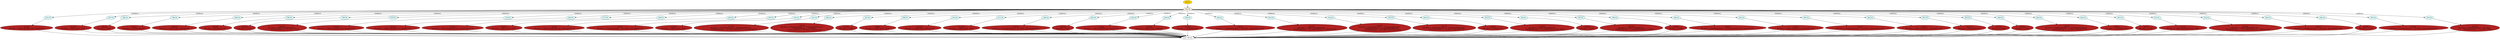 strict digraph "" {
	node [label="\N"];
	"221:CA"	 [ast="<pyverilog.vparser.ast.Case object at 0x7f9ff6c89290>",
		fillcolor=lightcyan,
		label="221:CA",
		statements="[]",
		style=filled,
		typ=Case];
	"221:NS"	 [ast="<pyverilog.vparser.ast.NonblockingSubstitution object at 0x7f9ff6c89b50>",
		fillcolor=firebrick,
		label="221:NS
pkt_data <= (ARP)? HostIP[31:24] : HostIP[15:8];",
		statements="[<pyverilog.vparser.ast.NonblockingSubstitution object at 0x7f9ff6c89b50>]",
		style=filled,
		typ=NonblockingSubstitution];
	"221:CA" -> "221:NS"	 [cond="[]",
		lineno=None];
	"197:NS"	 [ast="<pyverilog.vparser.ast.NonblockingSubstitution object at 0x7f9ff6c89f10>",
		fillcolor=firebrick,
		label="197:NS
pkt_data <= (SendPacketType == 2)? 8'hFF : RemoteMAC[7:0];",
		statements="[<pyverilog.vparser.ast.NonblockingSubstitution object at 0x7f9ff6c89f10>]",
		style=filled,
		typ=NonblockingSubstitution];
	"Leaf_180:AL"	 [def_var="['pkt_data']",
		label="Leaf_180:AL"];
	"197:NS" -> "Leaf_180:AL"	 [cond="[]",
		lineno=None];
	"207:CA"	 [ast="<pyverilog.vparser.ast.Case object at 0x7f9ff6c95290>",
		fillcolor=lightcyan,
		label="207:CA",
		statements="[]",
		style=filled,
		typ=Case];
	"207:NS"	 [ast="<pyverilog.vparser.ast.NonblockingSubstitution object at 0x7f9ff6c95310>",
		fillcolor=firebrick,
		label="207:NS
pkt_data <= (ARP)? 8'h00 : 8'h45;",
		statements="[<pyverilog.vparser.ast.NonblockingSubstitution object at 0x7f9ff6c95310>]",
		style=filled,
		typ=NonblockingSubstitution];
	"207:CA" -> "207:NS"	 [cond="[]",
		lineno=None];
	"229:NS"	 [ast="<pyverilog.vparser.ast.NonblockingSubstitution object at 0x7f9ff6c95510>",
		fillcolor=firebrick,
		label="229:NS
pkt_data <= (SendPacketType == 3)? RemoteMAC[23:16] : HostPort[7:0];",
		statements="[<pyverilog.vparser.ast.NonblockingSubstitution object at 0x7f9ff6c95510>]",
		style=filled,
		typ=NonblockingSubstitution];
	"229:NS" -> "Leaf_180:AL"	 [cond="[]",
		lineno=None];
	"186:CA"	 [ast="<pyverilog.vparser.ast.Case object at 0x7f9ff6c95950>",
		fillcolor=lightcyan,
		label="186:CA",
		statements="[]",
		style=filled,
		typ=Case];
	"186:NS"	 [ast="<pyverilog.vparser.ast.NonblockingSubstitution object at 0x7f9ff6c959d0>",
		fillcolor=firebrick,
		label="186:NS
pkt_data <= 8'h55;",
		statements="[<pyverilog.vparser.ast.NonblockingSubstitution object at 0x7f9ff6c959d0>]",
		style=filled,
		typ=NonblockingSubstitution];
	"186:CA" -> "186:NS"	 [cond="[]",
		lineno=None];
	"226:NS"	 [ast="<pyverilog.vparser.ast.NonblockingSubstitution object at 0x7f9ff6c95b10>",
		fillcolor=firebrick,
		label="226:NS
pkt_data <= (SendPacketType == 3)? RemoteMAC[39:32] : 
            (SendPacketType == 2)? 8'h00 : RemoteIP[7:0];",
		statements="[<pyverilog.vparser.ast.NonblockingSubstitution object at 0x7f9ff6c95b10>]",
		style=filled,
		typ=NonblockingSubstitution];
	"226:NS" -> "Leaf_180:AL"	 [cond="[]",
		lineno=None];
	"223:NS"	 [ast="<pyverilog.vparser.ast.NonblockingSubstitution object at 0x7f9ff6c8b110>",
		fillcolor=firebrick,
		label="223:NS
pkt_data <= (ARP)? HostIP[15:8] : RemoteIP[31:24];",
		statements="[<pyverilog.vparser.ast.NonblockingSubstitution object at 0x7f9ff6c8b110>]",
		style=filled,
		typ=NonblockingSubstitution];
	"223:NS" -> "Leaf_180:AL"	 [cond="[]",
		lineno=None];
	"212:NS"	 [ast="<pyverilog.vparser.ast.NonblockingSubstitution object at 0x7f9ff6c2dcd0>",
		fillcolor=firebrick,
		label="212:NS
pkt_data <= (ARP)? 8'h04 : 8'h00;",
		statements="[<pyverilog.vparser.ast.NonblockingSubstitution object at 0x7f9ff6c2dcd0>]",
		style=filled,
		typ=NonblockingSubstitution];
	"212:NS" -> "Leaf_180:AL"	 [cond="[]",
		lineno=None];
	"199:CA"	 [ast="<pyverilog.vparser.ast.Case object at 0x7f9ff6c8b890>",
		fillcolor=lightcyan,
		label="199:CA",
		statements="[]",
		style=filled,
		typ=Case];
	"199:NS"	 [ast="<pyverilog.vparser.ast.NonblockingSubstitution object at 0x7f9ff6c8b910>",
		fillcolor=firebrick,
		label="199:NS
pkt_data <= HostMAC[39:32];",
		statements="[<pyverilog.vparser.ast.NonblockingSubstitution object at 0x7f9ff6c8b910>]",
		style=filled,
		typ=NonblockingSubstitution];
	"199:CA" -> "199:NS"	 [cond="[]",
		lineno=None];
	"209:CA"	 [ast="<pyverilog.vparser.ast.Case object at 0x7f9ff6c8bb10>",
		fillcolor=lightcyan,
		label="209:CA",
		statements="[]",
		style=filled,
		typ=Case];
	"209:NS"	 [ast="<pyverilog.vparser.ast.NonblockingSubstitution object at 0x7f9ff6c8bb90>",
		fillcolor=firebrick,
		label="209:NS
pkt_data <= (ARP)? 8'h08 : IPHLen[15:8];",
		statements="[<pyverilog.vparser.ast.NonblockingSubstitution object at 0x7f9ff6c8bb90>]",
		style=filled,
		typ=NonblockingSubstitution];
	"209:CA" -> "209:NS"	 [cond="[]",
		lineno=None];
	"193:NS"	 [ast="<pyverilog.vparser.ast.NonblockingSubstitution object at 0x7f9ff6c8be50>",
		fillcolor=firebrick,
		label="193:NS
pkt_data <= (SendPacketType == 2)? 8'hFF : RemoteMAC[39:32];",
		statements="[<pyverilog.vparser.ast.NonblockingSubstitution object at 0x7f9ff6c8be50>]",
		style=filled,
		typ=NonblockingSubstitution];
	"193:NS" -> "Leaf_180:AL"	 [cond="[]",
		lineno=None];
	"198:CA"	 [ast="<pyverilog.vparser.ast.Case object at 0x7f9ff6ca3210>",
		fillcolor=lightcyan,
		label="198:CA",
		statements="[]",
		style=filled,
		typ=Case];
	"198:NS"	 [ast="<pyverilog.vparser.ast.NonblockingSubstitution object at 0x7f9ff6ca3290>",
		fillcolor=firebrick,
		label="198:NS
pkt_data <= HostMAC[47:40];",
		statements="[<pyverilog.vparser.ast.NonblockingSubstitution object at 0x7f9ff6ca3290>]",
		style=filled,
		typ=NonblockingSubstitution];
	"198:CA" -> "198:NS"	 [cond="[]",
		lineno=None];
	"234:NS"	 [ast="<pyverilog.vparser.ast.NonblockingSubstitution object at 0x7f9ff6ca3490>",
		fillcolor=firebrick,
		label="234:NS
pkt_data <= (ARP)? RemoteIP[15:8] : 
            (SendPacketType == 5)? SendICMPSeq[15:8] : 8'h00;",
		statements="[<pyverilog.vparser.ast.NonblockingSubstitution object at 0x7f9ff6ca3490>]",
		style=filled,
		typ=NonblockingSubstitution];
	"234:NS" -> "Leaf_180:AL"	 [cond="[]",
		lineno=None];
	"189:NS"	 [ast="<pyverilog.vparser.ast.NonblockingSubstitution object at 0x7f9ff6ca3990>",
		fillcolor=firebrick,
		label="189:NS
pkt_data <= 8'h55;",
		statements="[<pyverilog.vparser.ast.NonblockingSubstitution object at 0x7f9ff6ca3990>]",
		style=filled,
		typ=NonblockingSubstitution];
	"189:NS" -> "Leaf_180:AL"	 [cond="[]",
		lineno=None];
	"236:NS"	 [ast="<pyverilog.vparser.ast.NonblockingSubstitution object at 0x7f9ff6ca3ad0>",
		fillcolor=firebrick,
		label="236:NS
pkt_data <= (ARP)? 8'h00 : SendData;",
		statements="[<pyverilog.vparser.ast.NonblockingSubstitution object at 0x7f9ff6ca3ad0>]",
		style=filled,
		typ=NonblockingSubstitution];
	"236:NS" -> "Leaf_180:AL"	 [cond="[]",
		lineno=None];
	"184:CA"	 [ast="<pyverilog.vparser.ast.Case object at 0x7f9ff6ca3c50>",
		fillcolor=lightcyan,
		label="184:CA",
		statements="[]",
		style=filled,
		typ=Case];
	"184:NS"	 [ast="<pyverilog.vparser.ast.NonblockingSubstitution object at 0x7f9ff6ca3cd0>",
		fillcolor=firebrick,
		label="184:NS
pkt_data <= 8'h55;",
		statements="[<pyverilog.vparser.ast.NonblockingSubstitution object at 0x7f9ff6ca3cd0>]",
		style=filled,
		typ=NonblockingSubstitution];
	"184:CA" -> "184:NS"	 [cond="[]",
		lineno=None];
	"216:CA"	 [ast="<pyverilog.vparser.ast.Case object at 0x7f9ff6ca3e10>",
		fillcolor=lightcyan,
		label="216:CA",
		statements="[]",
		style=filled,
		typ=Case];
	"216:NS"	 [ast="<pyverilog.vparser.ast.NonblockingSubstitution object at 0x7f9ff6ca3e90>",
		fillcolor=firebrick,
		label="216:NS
pkt_data <= (ARP)? HostMAC[39:32] : 
            (SendPacketType == 5)? 8'h01 : 8'h11;",
		statements="[<pyverilog.vparser.ast.NonblockingSubstitution object at 0x7f9ff6ca3e90>]",
		style=filled,
		typ=NonblockingSubstitution];
	"216:CA" -> "216:NS"	 [cond="[]",
		lineno=None];
	"219:CA"	 [ast="<pyverilog.vparser.ast.Case object at 0x7f9ff6c2d310>",
		fillcolor=lightcyan,
		label="219:CA",
		statements="[]",
		style=filled,
		typ=Case];
	"219:NS"	 [ast="<pyverilog.vparser.ast.NonblockingSubstitution object at 0x7f9ff6c2d390>",
		fillcolor=firebrick,
		label="219:NS
pkt_data <= (ARP)? HostMAC[15:8] : HostIP[31:24];",
		statements="[<pyverilog.vparser.ast.NonblockingSubstitution object at 0x7f9ff6c2d390>]",
		style=filled,
		typ=NonblockingSubstitution];
	"219:CA" -> "219:NS"	 [cond="[]",
		lineno=None];
	"233:NS"	 [ast="<pyverilog.vparser.ast.NonblockingSubstitution object at 0x7f9ff6c2d710>",
		fillcolor=firebrick,
		label="233:NS
pkt_data <= (ARP)? RemoteIP[23:16] : 
            (SendPacketType == 5)? SendICMPId[7:0] : UDPHLen[7:0];",
		statements="[<pyverilog.vparser.ast.NonblockingSubstitution object at 0x7f9ff6c2d710>]",
		style=filled,
		typ=NonblockingSubstitution];
	"233:NS" -> "Leaf_180:AL"	 [cond="[]",
		lineno=None];
	"220:CA"	 [ast="<pyverilog.vparser.ast.Case object at 0x7f9ff6c8b490>",
		fillcolor=lightcyan,
		label="220:CA",
		statements="[]",
		style=filled,
		typ=Case];
	"220:NS"	 [ast="<pyverilog.vparser.ast.NonblockingSubstitution object at 0x7f9ff6c8b510>",
		fillcolor=firebrick,
		label="220:NS
pkt_data <= (ARP)? HostMAC[7:0] : HostIP[23:16];",
		statements="[<pyverilog.vparser.ast.NonblockingSubstitution object at 0x7f9ff6c8b510>]",
		style=filled,
		typ=NonblockingSubstitution];
	"220:CA" -> "220:NS"	 [cond="[]",
		lineno=None];
	"224:NS"	 [ast="<pyverilog.vparser.ast.NonblockingSubstitution object at 0x7f9ff6c2ded0>",
		fillcolor=firebrick,
		label="224:NS
pkt_data <= (ARP)? HostIP[7:0] : RemoteIP[23:16];",
		statements="[<pyverilog.vparser.ast.NonblockingSubstitution object at 0x7f9ff6c2ded0>]",
		style=filled,
		typ=NonblockingSubstitution];
	"224:NS" -> "Leaf_180:AL"	 [cond="[]",
		lineno=None];
	"217:CA"	 [ast="<pyverilog.vparser.ast.Case object at 0x7f9ff6c37290>",
		fillcolor=lightcyan,
		label="217:CA",
		statements="[]",
		style=filled,
		typ=Case];
	"217:NS"	 [ast="<pyverilog.vparser.ast.NonblockingSubstitution object at 0x7f9ff6c37310>",
		fillcolor=firebrick,
		label="217:NS
pkt_data <= (ARP)? HostMAC[31:24] : IPchecksum2[15:8];",
		statements="[<pyverilog.vparser.ast.NonblockingSubstitution object at 0x7f9ff6c37310>]",
		style=filled,
		typ=NonblockingSubstitution];
	"217:CA" -> "217:NS"	 [cond="[]",
		lineno=None];
	"206:CA"	 [ast="<pyverilog.vparser.ast.Case object at 0x7f9ff6c37690>",
		fillcolor=lightcyan,
		label="206:CA",
		statements="[]",
		style=filled,
		typ=Case];
	"206:NS"	 [ast="<pyverilog.vparser.ast.NonblockingSubstitution object at 0x7f9ff6c37710>",
		fillcolor=firebrick,
		label="206:NS
pkt_data <= (ARP)? 8'h06 : 8'h00;",
		statements="[<pyverilog.vparser.ast.NonblockingSubstitution object at 0x7f9ff6c37710>]",
		style=filled,
		typ=NonblockingSubstitution];
	"206:CA" -> "206:NS"	 [cond="[]",
		lineno=None];
	"192:NS"	 [ast="<pyverilog.vparser.ast.NonblockingSubstitution object at 0x7f9ff6c37910>",
		fillcolor=firebrick,
		label="192:NS
pkt_data <= (SendPacketType == 2)? 8'hFF : RemoteMAC[47:40];",
		statements="[<pyverilog.vparser.ast.NonblockingSubstitution object at 0x7f9ff6c37910>]",
		style=filled,
		typ=NonblockingSubstitution];
	"192:NS" -> "Leaf_180:AL"	 [cond="[]",
		lineno=None];
	"215:NS"	 [ast="<pyverilog.vparser.ast.NonblockingSubstitution object at 0x7f9ff6c37c90>",
		fillcolor=firebrick,
		label="215:NS
pkt_data <= (ARP)? HostMAC[47:40] : 8'h80;",
		statements="[<pyverilog.vparser.ast.NonblockingSubstitution object at 0x7f9ff6c37c90>]",
		style=filled,
		typ=NonblockingSubstitution];
	"215:NS" -> "Leaf_180:AL"	 [cond="[]",
		lineno=None];
	"218:CA"	 [ast="<pyverilog.vparser.ast.Case object at 0x7f9ff6c37f50>",
		fillcolor=lightcyan,
		label="218:CA",
		statements="[]",
		style=filled,
		typ=Case];
	"218:NS"	 [ast="<pyverilog.vparser.ast.NonblockingSubstitution object at 0x7f9ff6c37fd0>",
		fillcolor=firebrick,
		label="218:NS
pkt_data <= (ARP)? HostMAC[23:16] : IPchecksum2[7:0];",
		statements="[<pyverilog.vparser.ast.NonblockingSubstitution object at 0x7f9ff6c37fd0>]",
		style=filled,
		typ=NonblockingSubstitution];
	"218:CA" -> "218:NS"	 [cond="[]",
		lineno=None];
	"225:NS"	 [ast="<pyverilog.vparser.ast.NonblockingSubstitution object at 0x7f9ff6c41390>",
		fillcolor=firebrick,
		label="225:NS
pkt_data <= (SendPacketType == 3)? RemoteMAC[47:40] : 
            (SendPacketType == 2)? 8'h00 : RemoteIP[15:8];",
		statements="[<pyverilog.vparser.ast.NonblockingSubstitution object at 0x7f9ff6c41390>]",
		style=filled,
		typ=NonblockingSubstitution];
	"225:NS" -> "Leaf_180:AL"	 [cond="[]",
		lineno=None];
	"232:NS"	 [ast="<pyverilog.vparser.ast.NonblockingSubstitution object at 0x7f9ff6c41950>",
		fillcolor=firebrick,
		label="232:NS
pkt_data <= (ARP)? RemoteIP[31:24] : 
            (SendPacketType == 5)? SendICMPId[15:8] : UDPHLen[15:8];",
		statements="[<pyverilog.vparser.ast.NonblockingSubstitution object at 0x7f9ff6c41950>]",
		style=filled,
		typ=NonblockingSubstitution];
	"232:NS" -> "Leaf_180:AL"	 [cond="[]",
		lineno=None];
	"220:NS" -> "Leaf_180:AL"	 [cond="[]",
		lineno=None];
	"181:CS"	 [ast="<pyverilog.vparser.ast.CaseStatement object at 0x7f9ff6c41f10>",
		fillcolor=linen,
		label="181:CS",
		statements="[]",
		style=filled,
		typ=CaseStatement];
	"181:CS" -> "221:CA"	 [cond="['rdaddress']",
		label=rdaddress,
		lineno=181];
	"181:CS" -> "207:CA"	 [cond="['rdaddress']",
		label=rdaddress,
		lineno=181];
	"181:CS" -> "186:CA"	 [cond="['rdaddress']",
		label=rdaddress,
		lineno=181];
	"181:CS" -> "199:CA"	 [cond="['rdaddress']",
		label=rdaddress,
		lineno=181];
	"181:CS" -> "209:CA"	 [cond="['rdaddress']",
		label=rdaddress,
		lineno=181];
	"181:CS" -> "198:CA"	 [cond="['rdaddress']",
		label=rdaddress,
		lineno=181];
	"181:CS" -> "184:CA"	 [cond="['rdaddress']",
		label=rdaddress,
		lineno=181];
	"181:CS" -> "216:CA"	 [cond="['rdaddress']",
		label=rdaddress,
		lineno=181];
	"181:CS" -> "219:CA"	 [cond="['rdaddress']",
		label=rdaddress,
		lineno=181];
	"181:CS" -> "220:CA"	 [cond="['rdaddress']",
		label=rdaddress,
		lineno=181];
	"181:CS" -> "217:CA"	 [cond="['rdaddress']",
		label=rdaddress,
		lineno=181];
	"181:CS" -> "206:CA"	 [cond="['rdaddress']",
		label=rdaddress,
		lineno=181];
	"181:CS" -> "218:CA"	 [cond="['rdaddress']",
		label=rdaddress,
		lineno=181];
	"197:CA"	 [ast="<pyverilog.vparser.ast.Case object at 0x7f9ff6c558d0>",
		fillcolor=lightcyan,
		label="197:CA",
		statements="[]",
		style=filled,
		typ=Case];
	"181:CS" -> "197:CA"	 [cond="['rdaddress']",
		label=rdaddress,
		lineno=181];
	"212:CA"	 [ast="<pyverilog.vparser.ast.Case object at 0x7f9ff6c5efd0>",
		fillcolor=lightcyan,
		label="212:CA",
		statements="[]",
		style=filled,
		typ=Case];
	"181:CS" -> "212:CA"	 [cond="['rdaddress']",
		label=rdaddress,
		lineno=181];
	"231:CA"	 [ast="<pyverilog.vparser.ast.Case object at 0x7f9ff6d5edd0>",
		fillcolor=lightcyan,
		label="231:CA",
		statements="[]",
		style=filled,
		typ=Case];
	"181:CS" -> "231:CA"	 [cond="['rdaddress']",
		label=rdaddress,
		lineno=181];
	"228:CA"	 [ast="<pyverilog.vparser.ast.Case object at 0x7f9ff6be7fd0>",
		fillcolor=lightcyan,
		label="228:CA",
		statements="[]",
		style=filled,
		typ=Case];
	"181:CS" -> "228:CA"	 [cond="['rdaddress']",
		label=rdaddress,
		lineno=181];
	"213:CA"	 [ast="<pyverilog.vparser.ast.Case object at 0x7f9ff6be70d0>",
		fillcolor=lightcyan,
		label="213:CA",
		statements="[]",
		style=filled,
		typ=Case];
	"181:CS" -> "213:CA"	 [cond="['rdaddress']",
		label=rdaddress,
		lineno=181];
	"208:CA"	 [ast="<pyverilog.vparser.ast.Case object at 0x7f9ff6c5e6d0>",
		fillcolor=lightcyan,
		label="208:CA",
		statements="[]",
		style=filled,
		typ=Case];
	"181:CS" -> "208:CA"	 [cond="['rdaddress']",
		label=rdaddress,
		lineno=181];
	"210:CA"	 [ast="<pyverilog.vparser.ast.Case object at 0x7f9ff6c5e990>",
		fillcolor=lightcyan,
		label="210:CA",
		statements="[]",
		style=filled,
		typ=Case];
	"181:CS" -> "210:CA"	 [cond="['rdaddress']",
		label=rdaddress,
		lineno=181];
	"211:CA"	 [ast="<pyverilog.vparser.ast.Case object at 0x7f9ff6c5ed10>",
		fillcolor=lightcyan,
		label="211:CA",
		statements="[]",
		style=filled,
		typ=Case];
	"181:CS" -> "211:CA"	 [cond="['rdaddress']",
		label=rdaddress,
		lineno=181];
	"196:CA"	 [ast="<pyverilog.vparser.ast.Case object at 0x7f9ff6c55490>",
		fillcolor=lightcyan,
		label="196:CA",
		statements="[]",
		style=filled,
		typ=Case];
	"181:CS" -> "196:CA"	 [cond="['rdaddress']",
		label=rdaddress,
		lineno=181];
	"205:CA"	 [ast="<pyverilog.vparser.ast.Case object at 0x7f9ff6c5e4d0>",
		fillcolor=lightcyan,
		label="205:CA",
		statements="[]",
		style=filled,
		typ=Case];
	"181:CS" -> "205:CA"	 [cond="['rdaddress']",
		label=rdaddress,
		lineno=181];
	"222:CA"	 [ast="<pyverilog.vparser.ast.Case object at 0x7f9ff6be7890>",
		fillcolor=lightcyan,
		label="222:CA",
		statements="[]",
		style=filled,
		typ=Case];
	"181:CS" -> "222:CA"	 [cond="['rdaddress']",
		label=rdaddress,
		lineno=181];
	"236:CA"	 [ast="<pyverilog.vparser.ast.Case object at 0x7f9ff6bfa310>",
		fillcolor=lightcyan,
		label="236:CA",
		statements="[]",
		style=filled,
		typ=Case];
	"181:CS" -> "236:CA"	 [cond="['rdaddress']",
		label=rdaddress,
		lineno=181];
	"202:CA"	 [ast="<pyverilog.vparser.ast.Case object at 0x7f9ff6c55f10>",
		fillcolor=lightcyan,
		label="202:CA",
		statements="[]",
		style=filled,
		typ=Case];
	"181:CS" -> "202:CA"	 [cond="['rdaddress']",
		label=rdaddress,
		lineno=181];
	"194:CA"	 [ast="<pyverilog.vparser.ast.Case object at 0x7f9ff6c4cbd0>",
		fillcolor=lightcyan,
		label="194:CA",
		statements="[]",
		style=filled,
		typ=Case];
	"181:CS" -> "194:CA"	 [cond="['rdaddress']",
		label=rdaddress,
		lineno=181];
	"233:CA"	 [ast="<pyverilog.vparser.ast.Case object at 0x7f9ff6befb90>",
		fillcolor=lightcyan,
		label="233:CA",
		statements="[]",
		style=filled,
		typ=Case];
	"181:CS" -> "233:CA"	 [cond="['rdaddress']",
		label=rdaddress,
		lineno=181];
	"230:CA"	 [ast="<pyverilog.vparser.ast.Case object at 0x7f9ff6bef8d0>",
		fillcolor=lightcyan,
		label="230:CA",
		statements="[]",
		style=filled,
		typ=Case];
	"181:CS" -> "230:CA"	 [cond="['rdaddress']",
		label=rdaddress,
		lineno=181];
	"225:CA"	 [ast="<pyverilog.vparser.ast.Case object at 0x7f9ff6be7e50>",
		fillcolor=lightcyan,
		label="225:CA",
		statements="[]",
		style=filled,
		typ=Case];
	"181:CS" -> "225:CA"	 [cond="['rdaddress']",
		label=rdaddress,
		lineno=181];
	"203:CA"	 [ast="<pyverilog.vparser.ast.Case object at 0x7f9ff6c5e210>",
		fillcolor=lightcyan,
		label="203:CA",
		statements="[]",
		style=filled,
		typ=Case];
	"181:CS" -> "203:CA"	 [cond="['rdaddress']",
		label=rdaddress,
		lineno=181];
	"234:CA"	 [ast="<pyverilog.vparser.ast.Case object at 0x7f9ff6befc50>",
		fillcolor=lightcyan,
		label="234:CA",
		statements="[]",
		style=filled,
		typ=Case];
	"181:CS" -> "234:CA"	 [cond="['rdaddress']",
		label=rdaddress,
		lineno=181];
	"183:CA"	 [ast="<pyverilog.vparser.ast.Case object at 0x7f9ff6c41fd0>",
		fillcolor=lightcyan,
		label="183:CA",
		statements="[]",
		style=filled,
		typ=Case];
	"181:CS" -> "183:CA"	 [cond="['rdaddress']",
		label=rdaddress,
		lineno=181];
	"235:CA"	 [ast="<pyverilog.vparser.ast.Case object at 0x7f9ff6befd10>",
		fillcolor=lightcyan,
		label="235:CA",
		statements="[]",
		style=filled,
		typ=Case];
	"181:CS" -> "235:CA"	 [cond="['rdaddress']",
		label=rdaddress,
		lineno=181];
	"190:CA"	 [ast="<pyverilog.vparser.ast.Case object at 0x7f9ff6c4c850>",
		fillcolor=lightcyan,
		label="190:CA",
		statements="[]",
		style=filled,
		typ=Case];
	"181:CS" -> "190:CA"	 [cond="['rdaddress']",
		label=rdaddress,
		lineno=181];
	"229:CA"	 [ast="<pyverilog.vparser.ast.Case object at 0x7f9ff6bef810>",
		fillcolor=lightcyan,
		label="229:CA",
		statements="[]",
		style=filled,
		typ=Case];
	"181:CS" -> "229:CA"	 [cond="['rdaddress']",
		label=rdaddress,
		lineno=181];
	"223:CA"	 [ast="<pyverilog.vparser.ast.Case object at 0x7f9ff6be7cd0>",
		fillcolor=lightcyan,
		label="223:CA",
		statements="[]",
		style=filled,
		typ=Case];
	"181:CS" -> "223:CA"	 [cond="['rdaddress']",
		label=rdaddress,
		lineno=181];
	"195:CA"	 [ast="<pyverilog.vparser.ast.Case object at 0x7f9ff6c55050>",
		fillcolor=lightcyan,
		label="195:CA",
		statements="[]",
		style=filled,
		typ=Case];
	"181:CS" -> "195:CA"	 [cond="['rdaddress']",
		label=rdaddress,
		lineno=181];
	"224:CA"	 [ast="<pyverilog.vparser.ast.Case object at 0x7f9ff6be7d90>",
		fillcolor=lightcyan,
		label="224:CA",
		statements="[]",
		style=filled,
		typ=Case];
	"181:CS" -> "224:CA"	 [cond="['rdaddress']",
		label=rdaddress,
		lineno=181];
	"201:CA"	 [ast="<pyverilog.vparser.ast.Case object at 0x7f9ff6c55c50>",
		fillcolor=lightcyan,
		label="201:CA",
		statements="[]",
		style=filled,
		typ=Case];
	"181:CS" -> "201:CA"	 [cond="['rdaddress']",
		label=rdaddress,
		lineno=181];
	"185:CA"	 [ast="<pyverilog.vparser.ast.Case object at 0x7f9ff6c4c1d0>",
		fillcolor=lightcyan,
		label="185:CA",
		statements="[]",
		style=filled,
		typ=Case];
	"181:CS" -> "185:CA"	 [cond="['rdaddress']",
		label=rdaddress,
		lineno=181];
	"188:CA"	 [ast="<pyverilog.vparser.ast.Case object at 0x7f9ff6c4c590>",
		fillcolor=lightcyan,
		label="188:CA",
		statements="[]",
		style=filled,
		typ=Case];
	"181:CS" -> "188:CA"	 [cond="['rdaddress']",
		label=rdaddress,
		lineno=181];
	"226:CA"	 [ast="<pyverilog.vparser.ast.Case object at 0x7f9ff6be7f10>",
		fillcolor=lightcyan,
		label="226:CA",
		statements="[]",
		style=filled,
		typ=Case];
	"181:CS" -> "226:CA"	 [cond="['rdaddress']",
		label=rdaddress,
		lineno=181];
	"200:CA"	 [ast="<pyverilog.vparser.ast.Case object at 0x7f9ff6c55990>",
		fillcolor=lightcyan,
		label="200:CA",
		statements="[]",
		style=filled,
		typ=Case];
	"181:CS" -> "200:CA"	 [cond="['rdaddress']",
		label=rdaddress,
		lineno=181];
	"187:CA"	 [ast="<pyverilog.vparser.ast.Case object at 0x7f9ff6c4c390>",
		fillcolor=lightcyan,
		label="187:CA",
		statements="[]",
		style=filled,
		typ=Case];
	"181:CS" -> "187:CA"	 [cond="['rdaddress']",
		label=rdaddress,
		lineno=181];
	"215:CA"	 [ast="<pyverilog.vparser.ast.Case object at 0x7f9ff6be77d0>",
		fillcolor=lightcyan,
		label="215:CA",
		statements="[]",
		style=filled,
		typ=Case];
	"181:CS" -> "215:CA"	 [cond="['rdaddress']",
		label=rdaddress,
		lineno=181];
	"232:CA"	 [ast="<pyverilog.vparser.ast.Case object at 0x7f9ff6befad0>",
		fillcolor=lightcyan,
		label="232:CA",
		statements="[]",
		style=filled,
		typ=Case];
	"181:CS" -> "232:CA"	 [cond="['rdaddress']",
		label=rdaddress,
		lineno=181];
	"192:CA"	 [ast="<pyverilog.vparser.ast.Case object at 0x7f9ff6c4ca50>",
		fillcolor=lightcyan,
		label="192:CA",
		statements="[]",
		style=filled,
		typ=Case];
	"181:CS" -> "192:CA"	 [cond="['rdaddress']",
		label=rdaddress,
		lineno=181];
	"189:CA"	 [ast="<pyverilog.vparser.ast.Case object at 0x7f9ff6c4c790>",
		fillcolor=lightcyan,
		label="189:CA",
		statements="[]",
		style=filled,
		typ=Case];
	"181:CS" -> "189:CA"	 [cond="['rdaddress']",
		label=rdaddress,
		lineno=181];
	"193:CA"	 [ast="<pyverilog.vparser.ast.Case object at 0x7f9ff6c4cb10>",
		fillcolor=lightcyan,
		label="193:CA",
		statements="[]",
		style=filled,
		typ=Case];
	"181:CS" -> "193:CA"	 [cond="['rdaddress']",
		label=rdaddress,
		lineno=181];
	"214:CA"	 [ast="<pyverilog.vparser.ast.Case object at 0x7f9ff6be72d0>",
		fillcolor=lightcyan,
		label="214:CA",
		statements="[]",
		style=filled,
		typ=Case];
	"181:CS" -> "214:CA"	 [cond="['rdaddress']",
		label=rdaddress,
		lineno=181];
	"197:CA" -> "197:NS"	 [cond="[]",
		lineno=None];
	"212:CA" -> "212:NS"	 [cond="[]",
		lineno=None];
	"231:NS"	 [ast="<pyverilog.vparser.ast.NonblockingSubstitution object at 0x7f9ff6d4fe90>",
		fillcolor=firebrick,
		label="231:NS
pkt_data <= (SendPacketType == 3)? RemoteMAC[7:0] : 
            (SendPacketType == 5)? SendICMPCRC[7:0] : RemotePort[7:0];",
		statements="[<pyverilog.vparser.ast.NonblockingSubstitution object at 0x7f9ff6d4fe90>]",
		style=filled,
		typ=NonblockingSubstitution];
	"231:CA" -> "231:NS"	 [cond="[]",
		lineno=None];
	"228:NS"	 [ast="<pyverilog.vparser.ast.NonblockingSubstitution object at 0x7f9ff6bef090>",
		fillcolor=firebrick,
		label="228:NS
pkt_data <= (SendPacketType == 3)? RemoteMAC[31:24] : 
            (SendPacketType == 5)? 8'h00 : 
            (SendPacketType == \
2)? 8'h00 : HostPort[15:8];",
		statements="[<pyverilog.vparser.ast.NonblockingSubstitution object at 0x7f9ff6bef090>]",
		style=filled,
		typ=NonblockingSubstitution];
	"228:CA" -> "228:NS"	 [cond="[]",
		lineno=None];
	"213:NS"	 [ast="<pyverilog.vparser.ast.NonblockingSubstitution object at 0x7f9ff6be7150>",
		fillcolor=firebrick,
		label="213:NS
pkt_data <= 8'h00;",
		statements="[<pyverilog.vparser.ast.NonblockingSubstitution object at 0x7f9ff6be7150>]",
		style=filled,
		typ=NonblockingSubstitution];
	"213:CA" -> "213:NS"	 [cond="[]",
		lineno=None];
	"214:NS"	 [ast="<pyverilog.vparser.ast.NonblockingSubstitution object at 0x7f9ff6be7350>",
		fillcolor=firebrick,
		label="214:NS
pkt_data <= (SendPacketType == 3)? 8'h02 : 
            (SendPacketType == 2)? 8'h01 : 8'h00;",
		statements="[<pyverilog.vparser.ast.NonblockingSubstitution object at 0x7f9ff6be7350>]",
		style=filled,
		typ=NonblockingSubstitution];
	"214:NS" -> "Leaf_180:AL"	 [cond="[]",
		lineno=None];
	"217:NS" -> "Leaf_180:AL"	 [cond="[]",
		lineno=None];
	"187:NS"	 [ast="<pyverilog.vparser.ast.NonblockingSubstitution object at 0x7f9ff6c4c410>",
		fillcolor=firebrick,
		label="187:NS
pkt_data <= 8'h55;",
		statements="[<pyverilog.vparser.ast.NonblockingSubstitution object at 0x7f9ff6c4c410>]",
		style=filled,
		typ=NonblockingSubstitution];
	"187:NS" -> "Leaf_180:AL"	 [cond="[]",
		lineno=None];
	"195:NS"	 [ast="<pyverilog.vparser.ast.NonblockingSubstitution object at 0x7f9ff6c550d0>",
		fillcolor=firebrick,
		label="195:NS
pkt_data <= (SendPacketType == 2)? 8'hFF : RemoteMAC[23:16];",
		statements="[<pyverilog.vparser.ast.NonblockingSubstitution object at 0x7f9ff6c550d0>]",
		style=filled,
		typ=NonblockingSubstitution];
	"195:NS" -> "Leaf_180:AL"	 [cond="[]",
		lineno=None];
	"208:NS"	 [ast="<pyverilog.vparser.ast.NonblockingSubstitution object at 0x7f9ff6c5e750>",
		fillcolor=firebrick,
		label="208:NS
pkt_data <= (ARP)? 8'h01 : 8'h00;",
		statements="[<pyverilog.vparser.ast.NonblockingSubstitution object at 0x7f9ff6c5e750>]",
		style=filled,
		typ=NonblockingSubstitution];
	"208:CA" -> "208:NS"	 [cond="[]",
		lineno=None];
	"210:NS"	 [ast="<pyverilog.vparser.ast.NonblockingSubstitution object at 0x7f9ff6c5ea10>",
		fillcolor=firebrick,
		label="210:NS
pkt_data <= (ARP)? 8'h00 : IPHLen[7:0];",
		statements="[<pyverilog.vparser.ast.NonblockingSubstitution object at 0x7f9ff6c5ea10>]",
		style=filled,
		typ=NonblockingSubstitution];
	"210:CA" -> "210:NS"	 [cond="[]",
		lineno=None];
	"211:NS"	 [ast="<pyverilog.vparser.ast.NonblockingSubstitution object at 0x7f9ff6c5ed90>",
		fillcolor=firebrick,
		label="211:NS
pkt_data <= (ARP)? 8'h06 : 8'h00;",
		statements="[<pyverilog.vparser.ast.NonblockingSubstitution object at 0x7f9ff6c5ed90>]",
		style=filled,
		typ=NonblockingSubstitution];
	"211:CA" -> "211:NS"	 [cond="[]",
		lineno=None];
	"185:NS"	 [ast="<pyverilog.vparser.ast.NonblockingSubstitution object at 0x7f9ff6c4c250>",
		fillcolor=firebrick,
		label="185:NS
pkt_data <= 8'h55;",
		statements="[<pyverilog.vparser.ast.NonblockingSubstitution object at 0x7f9ff6c4c250>]",
		style=filled,
		typ=NonblockingSubstitution];
	"185:NS" -> "Leaf_180:AL"	 [cond="[]",
		lineno=None];
	"230:NS"	 [ast="<pyverilog.vparser.ast.NonblockingSubstitution object at 0x7f9ff6bef950>",
		fillcolor=firebrick,
		label="230:NS
pkt_data <= (SendPacketType == 3)? RemoteMAC[15:8] : 
            (SendPacketType == 5)? SendICMPCRC[15:8] : 
            (\
SendPacketType == 2)? 8'h00 : RemotePort[15:8];",
		statements="[<pyverilog.vparser.ast.NonblockingSubstitution object at 0x7f9ff6bef950>]",
		style=filled,
		typ=NonblockingSubstitution];
	"230:NS" -> "Leaf_180:AL"	 [cond="[]",
		lineno=None];
	"196:NS"	 [ast="<pyverilog.vparser.ast.NonblockingSubstitution object at 0x7f9ff6c55510>",
		fillcolor=firebrick,
		label="196:NS
pkt_data <= (SendPacketType == 2)? 8'hFF : RemoteMAC[15:8];",
		statements="[<pyverilog.vparser.ast.NonblockingSubstitution object at 0x7f9ff6c55510>]",
		style=filled,
		typ=NonblockingSubstitution];
	"196:CA" -> "196:NS"	 [cond="[]",
		lineno=None];
	"219:NS" -> "Leaf_180:AL"	 [cond="[]",
		lineno=None];
	"205:NS"	 [ast="<pyverilog.vparser.ast.NonblockingSubstitution object at 0x7f9ff6c5e550>",
		fillcolor=firebrick,
		label="205:NS
pkt_data <= 8'h08;",
		statements="[<pyverilog.vparser.ast.NonblockingSubstitution object at 0x7f9ff6c5e550>]",
		style=filled,
		typ=NonblockingSubstitution];
	"205:CA" -> "205:NS"	 [cond="[]",
		lineno=None];
	"222:NS"	 [ast="<pyverilog.vparser.ast.NonblockingSubstitution object at 0x7f9ff6be7910>",
		fillcolor=firebrick,
		label="222:NS
pkt_data <= (ARP)? HostIP[23:16] : HostIP[7:0];",
		statements="[<pyverilog.vparser.ast.NonblockingSubstitution object at 0x7f9ff6be7910>]",
		style=filled,
		typ=NonblockingSubstitution];
	"222:CA" -> "222:NS"	 [cond="[]",
		lineno=None];
	"236:CA" -> "236:NS"	 [cond="[]",
		lineno=None];
	"203:NS"	 [ast="<pyverilog.vparser.ast.NonblockingSubstitution object at 0x7f9ff6c5e290>",
		fillcolor=firebrick,
		label="203:NS
pkt_data <= HostMAC[7:0];",
		statements="[<pyverilog.vparser.ast.NonblockingSubstitution object at 0x7f9ff6c5e290>]",
		style=filled,
		typ=NonblockingSubstitution];
	"203:NS" -> "Leaf_180:AL"	 [cond="[]",
		lineno=None];
	"200:NS"	 [ast="<pyverilog.vparser.ast.NonblockingSubstitution object at 0x7f9ff6c55a10>",
		fillcolor=firebrick,
		label="200:NS
pkt_data <= HostMAC[31:24];",
		statements="[<pyverilog.vparser.ast.NonblockingSubstitution object at 0x7f9ff6c55a10>]",
		style=filled,
		typ=NonblockingSubstitution];
	"200:NS" -> "Leaf_180:AL"	 [cond="[]",
		lineno=None];
	"202:NS"	 [ast="<pyverilog.vparser.ast.NonblockingSubstitution object at 0x7f9ff6c55f90>",
		fillcolor=firebrick,
		label="202:NS
pkt_data <= HostMAC[15:8];",
		statements="[<pyverilog.vparser.ast.NonblockingSubstitution object at 0x7f9ff6c55f90>]",
		style=filled,
		typ=NonblockingSubstitution];
	"202:CA" -> "202:NS"	 [cond="[]",
		lineno=None];
	"194:NS"	 [ast="<pyverilog.vparser.ast.NonblockingSubstitution object at 0x7f9ff6c4cc50>",
		fillcolor=firebrick,
		label="194:NS
pkt_data <= (SendPacketType == 2)? 8'hFF : RemoteMAC[31:24];",
		statements="[<pyverilog.vparser.ast.NonblockingSubstitution object at 0x7f9ff6c4cc50>]",
		style=filled,
		typ=NonblockingSubstitution];
	"194:CA" -> "194:NS"	 [cond="[]",
		lineno=None];
	"216:NS" -> "Leaf_180:AL"	 [cond="[]",
		lineno=None];
	"211:NS" -> "Leaf_180:AL"	 [cond="[]",
		lineno=None];
	"233:CA" -> "233:NS"	 [cond="[]",
		lineno=None];
	"230:CA" -> "230:NS"	 [cond="[]",
		lineno=None];
	"207:NS" -> "Leaf_180:AL"	 [cond="[]",
		lineno=None];
	"186:NS" -> "Leaf_180:AL"	 [cond="[]",
		lineno=None];
	"196:NS" -> "Leaf_180:AL"	 [cond="[]",
		lineno=None];
	"225:CA" -> "225:NS"	 [cond="[]",
		lineno=None];
	"203:CA" -> "203:NS"	 [cond="[]",
		lineno=None];
	"234:CA" -> "234:NS"	 [cond="[]",
		lineno=None];
	"201:NS"	 [ast="<pyverilog.vparser.ast.NonblockingSubstitution object at 0x7f9ff6c55cd0>",
		fillcolor=firebrick,
		label="201:NS
pkt_data <= HostMAC[23:16];",
		statements="[<pyverilog.vparser.ast.NonblockingSubstitution object at 0x7f9ff6c55cd0>]",
		style=filled,
		typ=NonblockingSubstitution];
	"201:NS" -> "Leaf_180:AL"	 [cond="[]",
		lineno=None];
	"206:NS" -> "Leaf_180:AL"	 [cond="[]",
		lineno=None];
	"183:NS"	 [ast="<pyverilog.vparser.ast.NonblockingSubstitution object at 0x7f9ff6c4c090>",
		fillcolor=firebrick,
		label="183:NS
pkt_data <= 8'h55;",
		statements="[<pyverilog.vparser.ast.NonblockingSubstitution object at 0x7f9ff6c4c090>]",
		style=filled,
		typ=NonblockingSubstitution];
	"183:CA" -> "183:NS"	 [cond="[]",
		lineno=None];
	"235:NS"	 [ast="<pyverilog.vparser.ast.NonblockingSubstitution object at 0x7f9ff6befd90>",
		fillcolor=firebrick,
		label="235:NS
pkt_data <= (ARP)? RemoteIP[7:0] : 
            (SendPacketType == 5)? SendICMPSeq[7:0] : 8'h00;",
		statements="[<pyverilog.vparser.ast.NonblockingSubstitution object at 0x7f9ff6befd90>]",
		style=filled,
		typ=NonblockingSubstitution];
	"235:CA" -> "235:NS"	 [cond="[]",
		lineno=None];
	"190:NS"	 [ast="<pyverilog.vparser.ast.NonblockingSubstitution object at 0x7f9ff6c4c8d0>",
		fillcolor=firebrick,
		label="190:NS
pkt_data <= 8'hD5;",
		statements="[<pyverilog.vparser.ast.NonblockingSubstitution object at 0x7f9ff6c4c8d0>]",
		style=filled,
		typ=NonblockingSubstitution];
	"190:CA" -> "190:NS"	 [cond="[]",
		lineno=None];
	"188:NS"	 [ast="<pyverilog.vparser.ast.NonblockingSubstitution object at 0x7f9ff6c4c610>",
		fillcolor=firebrick,
		label="188:NS
pkt_data <= 8'h55;",
		statements="[<pyverilog.vparser.ast.NonblockingSubstitution object at 0x7f9ff6c4c610>]",
		style=filled,
		typ=NonblockingSubstitution];
	"188:NS" -> "Leaf_180:AL"	 [cond="[]",
		lineno=None];
	"229:CA" -> "229:NS"	 [cond="[]",
		lineno=None];
	"223:CA" -> "223:NS"	 [cond="[]",
		lineno=None];
	"195:CA" -> "195:NS"	 [cond="[]",
		lineno=None];
	"208:NS" -> "Leaf_180:AL"	 [cond="[]",
		lineno=None];
	"184:NS" -> "Leaf_180:AL"	 [cond="[]",
		lineno=None];
	"198:NS" -> "Leaf_180:AL"	 [cond="[]",
		lineno=None];
	"224:CA" -> "224:NS"	 [cond="[]",
		lineno=None];
	"228:NS" -> "Leaf_180:AL"	 [cond="[]",
		lineno=None];
	"209:NS" -> "Leaf_180:AL"	 [cond="[]",
		lineno=None];
	"201:CA" -> "201:NS"	 [cond="[]",
		lineno=None];
	"183:NS" -> "Leaf_180:AL"	 [cond="[]",
		lineno=None];
	"185:CA" -> "185:NS"	 [cond="[]",
		lineno=None];
	"188:CA" -> "188:NS"	 [cond="[]",
		lineno=None];
	"226:CA" -> "226:NS"	 [cond="[]",
		lineno=None];
	"205:NS" -> "Leaf_180:AL"	 [cond="[]",
		lineno=None];
	"231:NS" -> "Leaf_180:AL"	 [cond="[]",
		lineno=None];
	"200:CA" -> "200:NS"	 [cond="[]",
		lineno=None];
	"187:CA" -> "187:NS"	 [cond="[]",
		lineno=None];
	"190:NS" -> "Leaf_180:AL"	 [cond="[]",
		lineno=None];
	"194:NS" -> "Leaf_180:AL"	 [cond="[]",
		lineno=None];
	"202:NS" -> "Leaf_180:AL"	 [cond="[]",
		lineno=None];
	"215:CA" -> "215:NS"	 [cond="[]",
		lineno=None];
	"232:CA" -> "232:NS"	 [cond="[]",
		lineno=None];
	"192:CA" -> "192:NS"	 [cond="[]",
		lineno=None];
	"221:NS" -> "Leaf_180:AL"	 [cond="[]",
		lineno=None];
	"189:CA" -> "189:NS"	 [cond="[]",
		lineno=None];
	"199:NS" -> "Leaf_180:AL"	 [cond="[]",
		lineno=None];
	"218:NS" -> "Leaf_180:AL"	 [cond="[]",
		lineno=None];
	"222:NS" -> "Leaf_180:AL"	 [cond="[]",
		lineno=None];
	"235:NS" -> "Leaf_180:AL"	 [cond="[]",
		lineno=None];
	"180:AL"	 [ast="<pyverilog.vparser.ast.Always object at 0x7f9ff6bfa390>",
		clk_sens=True,
		fillcolor=gold,
		label="180:AL",
		sens="['clk20']",
		statements="[]",
		style=filled,
		typ=Always,
		use_var="['ARP', 'HostMAC', 'SendData', 'SendICMPId', 'RemotePort', 'IPHLen', 'RemoteMAC', 'HostIP', 'SendPacketType', 'UDPHLen', 'SendICMPSeq', '\
SendICMPCRC', 'rdaddress', 'RemoteIP', 'HostPort', 'IPchecksum2']"];
	"180:AL" -> "181:CS"	 [cond="[]",
		lineno=None];
	"210:NS" -> "Leaf_180:AL"	 [cond="[]",
		lineno=None];
	"213:NS" -> "Leaf_180:AL"	 [cond="[]",
		lineno=None];
	"193:CA" -> "193:NS"	 [cond="[]",
		lineno=None];
	"214:CA" -> "214:NS"	 [cond="[]",
		lineno=None];
}
